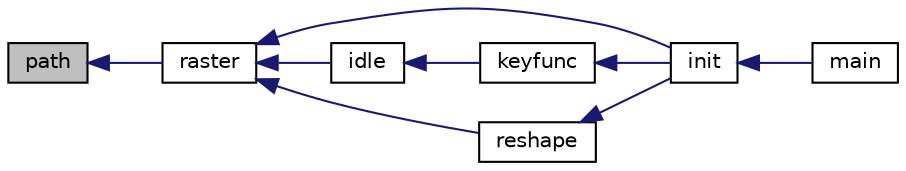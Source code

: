 digraph "path"
{
  edge [fontname="Helvetica",fontsize="10",labelfontname="Helvetica",labelfontsize="10"];
  node [fontname="Helvetica",fontsize="10",shape=record];
  rankdir="LR";
  Node1 [label="path",height=0.2,width=0.4,color="black", fillcolor="grey75", style="filled", fontcolor="black"];
  Node1 -> Node2 [dir="back",color="midnightblue",fontsize="10",style="solid",fontname="Helvetica"];
  Node2 [label="raster",height=0.2,width=0.4,color="black", fillcolor="white", style="filled",URL="$main_8h.html#a7090504cbeaafddda05596cac43c8066"];
  Node2 -> Node3 [dir="back",color="midnightblue",fontsize="10",style="solid",fontname="Helvetica"];
  Node3 [label="init",height=0.2,width=0.4,color="black", fillcolor="white", style="filled",URL="$main_8h.html#a02fd73d861ef2e4aabb38c0c9ff82947"];
  Node3 -> Node4 [dir="back",color="midnightblue",fontsize="10",style="solid",fontname="Helvetica"];
  Node4 [label="main",height=0.2,width=0.4,color="black", fillcolor="white", style="filled",URL="$main_8h.html#a0ddf1224851353fc92bfbff6f499fa97"];
  Node2 -> Node5 [dir="back",color="midnightblue",fontsize="10",style="solid",fontname="Helvetica"];
  Node5 [label="idle",height=0.2,width=0.4,color="black", fillcolor="white", style="filled",URL="$main_8cpp.html#aa1b7d944fc5d269240500e79c79745b9"];
  Node5 -> Node6 [dir="back",color="midnightblue",fontsize="10",style="solid",fontname="Helvetica"];
  Node6 [label="keyfunc",height=0.2,width=0.4,color="black", fillcolor="white", style="filled",URL="$main_8h.html#ac4648a04ce3040e8ba3e561a9716e79e"];
  Node6 -> Node3 [dir="back",color="midnightblue",fontsize="10",style="solid",fontname="Helvetica"];
  Node2 -> Node7 [dir="back",color="midnightblue",fontsize="10",style="solid",fontname="Helvetica"];
  Node7 [label="reshape",height=0.2,width=0.4,color="black", fillcolor="white", style="filled",URL="$main_8h.html#acc1ffe65e6869931318610cae7210078"];
  Node7 -> Node3 [dir="back",color="midnightblue",fontsize="10",style="solid",fontname="Helvetica"];
}
